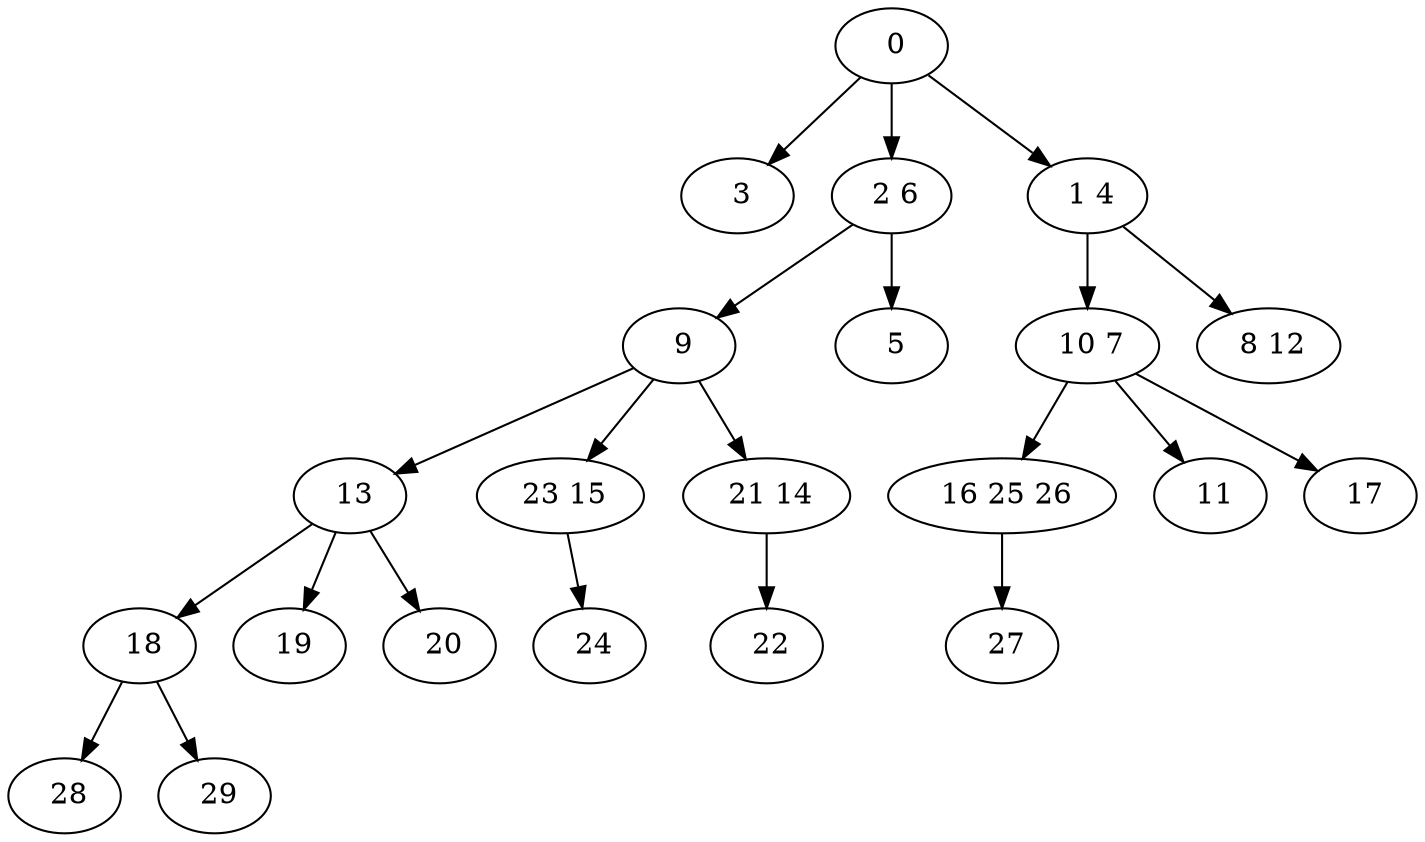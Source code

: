 digraph mytree {
" 0" -> " 3";
" 0" -> " 2 6";
" 0" -> " 1 4";
" 3";
" 2 6" -> " 9";
" 2 6" -> " 5";
" 1 4" -> " 10 7";
" 1 4" -> " 8 12";
" 9" -> " 13";
" 9" -> " 23 15";
" 9" -> " 21 14";
" 13" -> " 18";
" 13" -> " 19";
" 13" -> " 20";
" 23 15" -> " 24";
" 21 14" -> " 22";
" 22";
" 18" -> " 28";
" 18" -> " 29";
" 19";
" 20";
" 28";
" 16 25 26" -> " 27";
" 27";
" 24";
" 29";
" 10 7" -> " 16 25 26";
" 10 7" -> " 11";
" 10 7" -> " 17";
" 11";
" 17";
" 5";
" 8 12";
}
